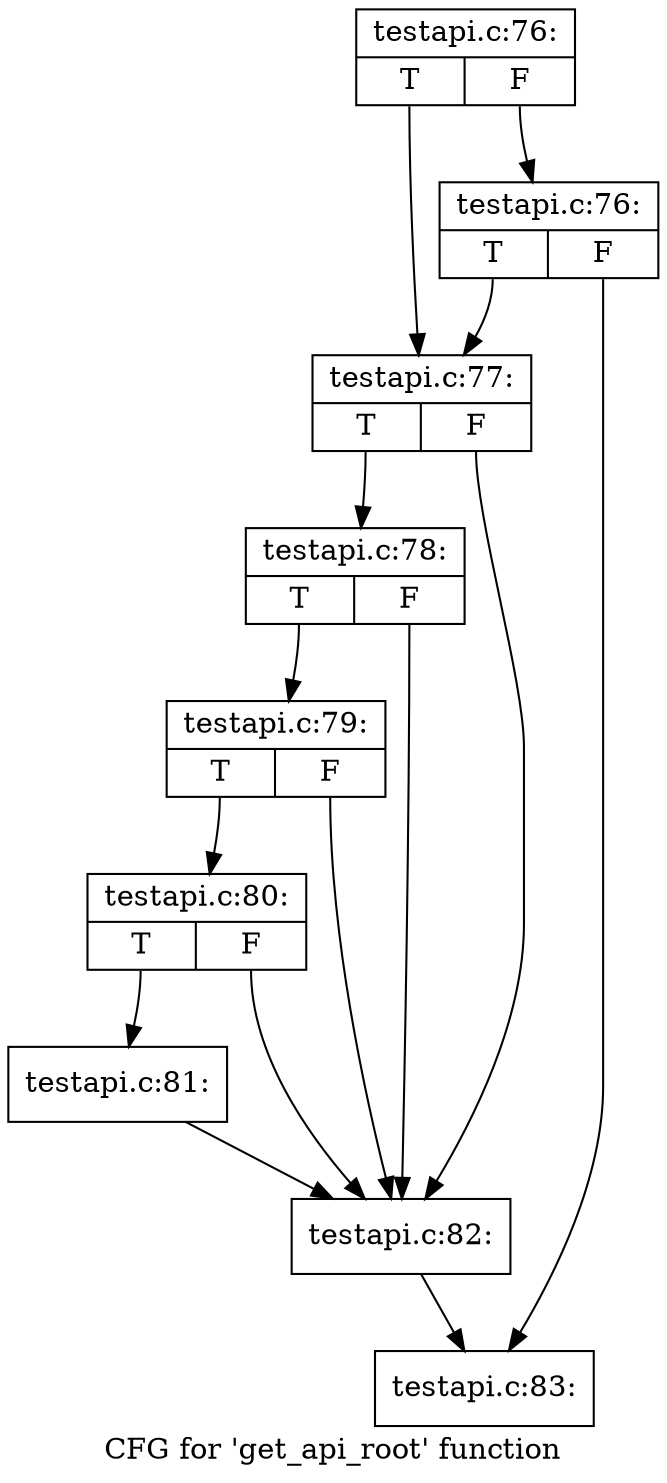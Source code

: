 digraph "CFG for 'get_api_root' function" {
	label="CFG for 'get_api_root' function";

	Node0x34fee00 [shape=record,label="{testapi.c:76:|{<s0>T|<s1>F}}"];
	Node0x34fee00:s0 -> Node0x41eac40;
	Node0x34fee00:s1 -> Node0x41eace0;
	Node0x41eace0 [shape=record,label="{testapi.c:76:|{<s0>T|<s1>F}}"];
	Node0x41eace0:s0 -> Node0x41eac40;
	Node0x41eace0:s1 -> Node0x41eac90;
	Node0x41eac40 [shape=record,label="{testapi.c:77:|{<s0>T|<s1>F}}"];
	Node0x41eac40:s0 -> Node0x41ecdc0;
	Node0x41eac40:s1 -> Node0x41eccd0;
	Node0x41ecdc0 [shape=record,label="{testapi.c:78:|{<s0>T|<s1>F}}"];
	Node0x41ecdc0:s0 -> Node0x41ecd70;
	Node0x41ecdc0:s1 -> Node0x41eccd0;
	Node0x41ecd70 [shape=record,label="{testapi.c:79:|{<s0>T|<s1>F}}"];
	Node0x41ecd70:s0 -> Node0x41ecd20;
	Node0x41ecd70:s1 -> Node0x41eccd0;
	Node0x41ecd20 [shape=record,label="{testapi.c:80:|{<s0>T|<s1>F}}"];
	Node0x41ecd20:s0 -> Node0x34d3010;
	Node0x41ecd20:s1 -> Node0x41eccd0;
	Node0x34d3010 [shape=record,label="{testapi.c:81:}"];
	Node0x34d3010 -> Node0x41eccd0;
	Node0x41eccd0 [shape=record,label="{testapi.c:82:}"];
	Node0x41eccd0 -> Node0x41eac90;
	Node0x41eac90 [shape=record,label="{testapi.c:83:}"];
}

